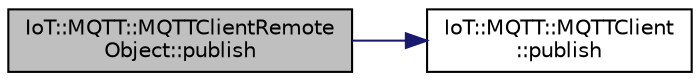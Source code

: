 digraph "IoT::MQTT::MQTTClientRemoteObject::publish"
{
 // LATEX_PDF_SIZE
  edge [fontname="Helvetica",fontsize="10",labelfontname="Helvetica",labelfontsize="10"];
  node [fontname="Helvetica",fontsize="10",shape=record];
  rankdir="LR";
  Node1 [label="IoT::MQTT::MQTTClientRemote\lObject::publish",height=0.2,width=0.4,color="black", fillcolor="grey75", style="filled", fontcolor="black",tooltip="Returns the configured client ID."];
  Node1 -> Node2 [color="midnightblue",fontsize="10",style="solid",fontname="Helvetica"];
  Node2 [label="IoT::MQTT::MQTTClient\l::publish",height=0.2,width=0.4,color="black", fillcolor="white", style="filled",URL="$classIoT_1_1MQTT_1_1MQTTClient.html#a6ebf22f547bcf41d3cddd955867f6407",tooltip="Returns statistics about published and received topics and message counts."];
}
